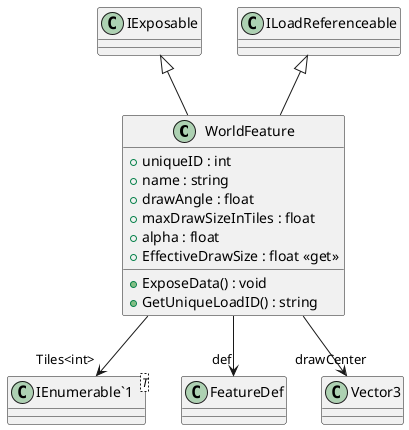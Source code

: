 @startuml
class WorldFeature {
    + uniqueID : int
    + name : string
    + drawAngle : float
    + maxDrawSizeInTiles : float
    + alpha : float
    + EffectiveDrawSize : float <<get>>
    + ExposeData() : void
    + GetUniqueLoadID() : string
}
class "IEnumerable`1"<T> {
}
IExposable <|-- WorldFeature
ILoadReferenceable <|-- WorldFeature
WorldFeature --> "def" FeatureDef
WorldFeature --> "drawCenter" Vector3
WorldFeature --> "Tiles<int>" "IEnumerable`1"
@enduml

